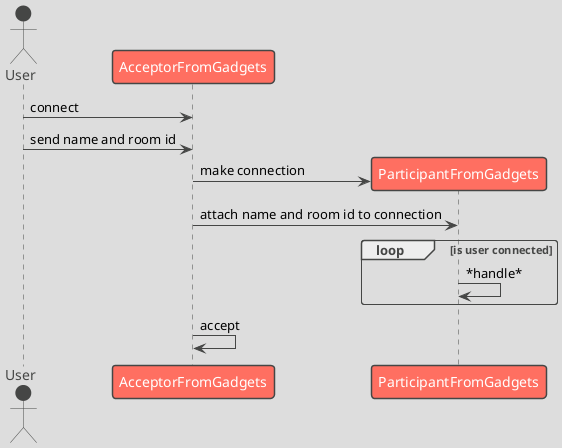 @startuml "precedent_acceptor_from_gadgets"

!theme toy

actor User 

User -> AcceptorFromGadgets : connect
User -> AcceptorFromGadgets : send name and room id
create ParticipantFromGadgets
AcceptorFromGadgets -> ParticipantFromGadgets : make connection
AcceptorFromGadgets -> ParticipantFromGadgets : attach name and room id to connection

loop is user connected
    ParticipantFromGadgets -> ParticipantFromGadgets : *handle*
end

AcceptorFromGadgets -> AcceptorFromGadgets : accept

@enduml

